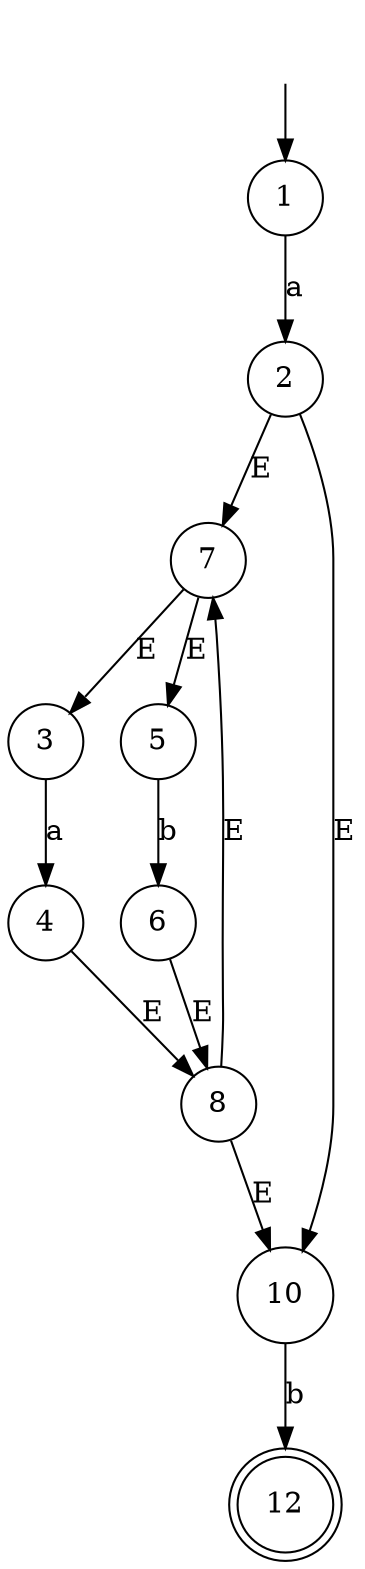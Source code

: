 digraph G{
    ""[shape=none]
    "1"[shape=circle]
    "2"[shape=circle]
    "3"[shape=circle]
    "4"[shape=circle]
    "5"[shape=circle]
    "6"[shape=circle]
    "7"[shape=circle]
    "8"[shape=circle]
    "10"[shape=circle]
    "12"[shape=doublecircle]

    ""->"1"
    "1" -> 2[label="a"]
    "2" -> 7[label="E"]
    "2" -> 10[label="E"]
    "3" -> 4[label="a"]
    "4" -> 8[label="E"]
    "5" -> 6[label="b"]
    "6" -> 8[label="E"]
    "7" -> 3[label="E"]
    "7" -> 5[label="E"]
    "8" -> 7[label="E"]
    "8" -> 10[label="E"]
    "10" -> 12[label="b"]
}
